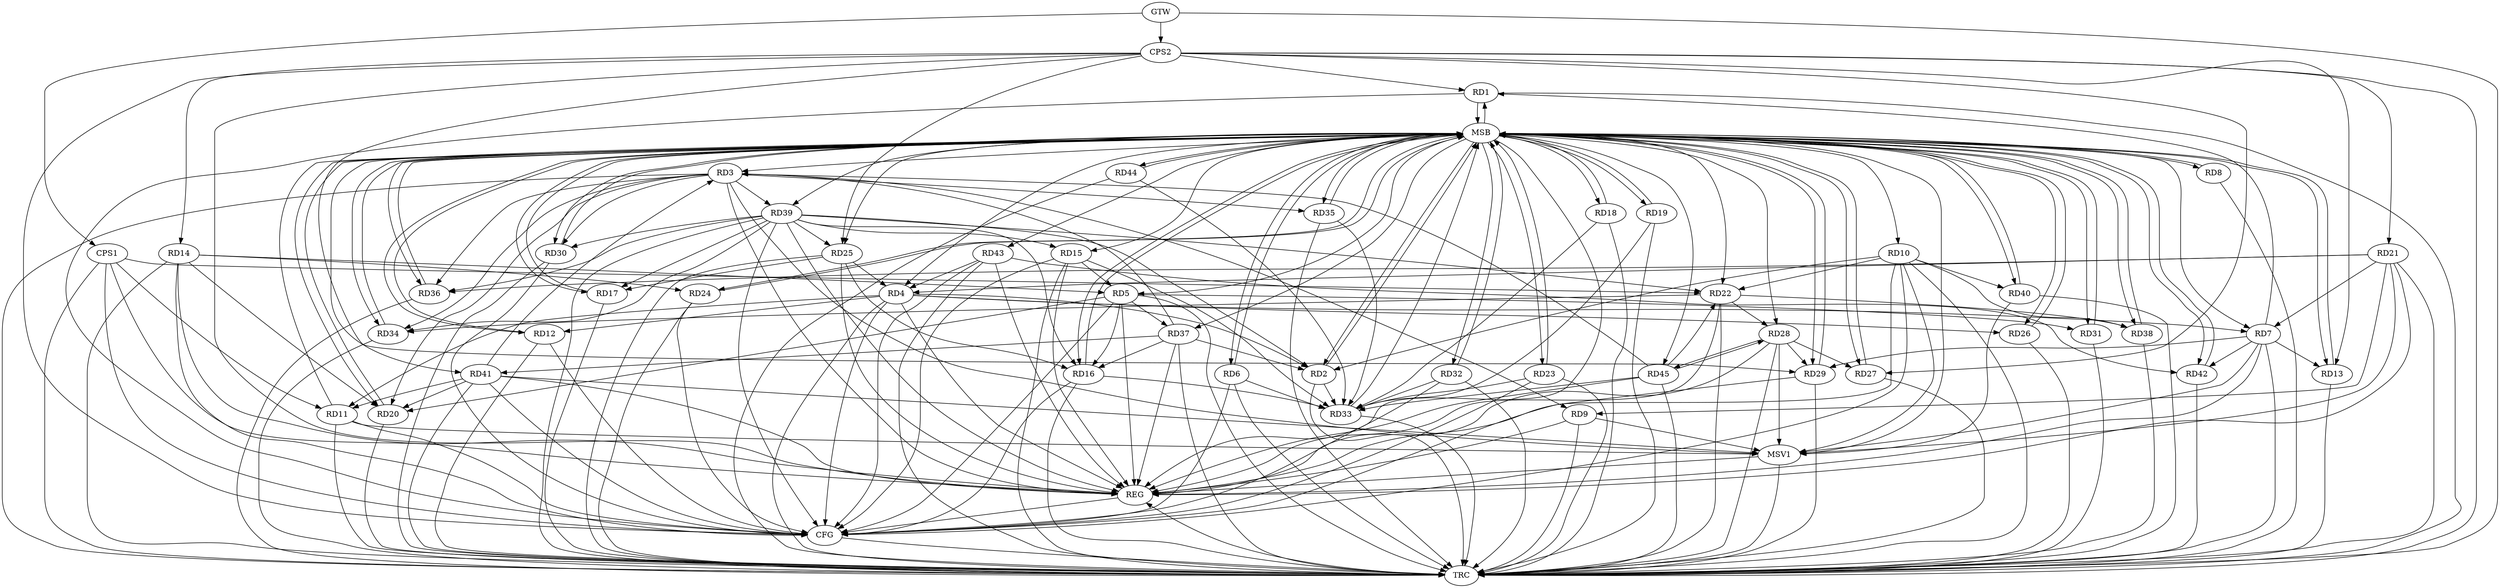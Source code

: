 strict digraph G {
  RD1 [ label="RD1" ];
  RD2 [ label="RD2" ];
  RD3 [ label="RD3" ];
  RD4 [ label="RD4" ];
  RD5 [ label="RD5" ];
  RD6 [ label="RD6" ];
  RD7 [ label="RD7" ];
  RD8 [ label="RD8" ];
  RD9 [ label="RD9" ];
  RD10 [ label="RD10" ];
  RD11 [ label="RD11" ];
  RD12 [ label="RD12" ];
  RD13 [ label="RD13" ];
  RD14 [ label="RD14" ];
  RD15 [ label="RD15" ];
  RD16 [ label="RD16" ];
  RD17 [ label="RD17" ];
  RD18 [ label="RD18" ];
  RD19 [ label="RD19" ];
  RD20 [ label="RD20" ];
  RD21 [ label="RD21" ];
  RD22 [ label="RD22" ];
  RD23 [ label="RD23" ];
  RD24 [ label="RD24" ];
  RD25 [ label="RD25" ];
  RD26 [ label="RD26" ];
  RD27 [ label="RD27" ];
  RD28 [ label="RD28" ];
  RD29 [ label="RD29" ];
  RD30 [ label="RD30" ];
  RD31 [ label="RD31" ];
  RD32 [ label="RD32" ];
  RD33 [ label="RD33" ];
  RD34 [ label="RD34" ];
  RD35 [ label="RD35" ];
  RD36 [ label="RD36" ];
  RD37 [ label="RD37" ];
  RD38 [ label="RD38" ];
  RD39 [ label="RD39" ];
  RD40 [ label="RD40" ];
  RD41 [ label="RD41" ];
  RD42 [ label="RD42" ];
  RD43 [ label="RD43" ];
  RD44 [ label="RD44" ];
  RD45 [ label="RD45" ];
  CPS1 [ label="CPS1" ];
  CPS2 [ label="CPS2" ];
  GTW [ label="GTW" ];
  REG [ label="REG" ];
  MSB [ label="MSB" ];
  CFG [ label="CFG" ];
  TRC [ label="TRC" ];
  MSV1 [ label="MSV1" ];
  RD7 -> RD1;
  RD4 -> RD2;
  RD10 -> RD2;
  RD37 -> RD2;
  RD39 -> RD2;
  RD3 -> RD9;
  RD3 -> RD20;
  RD3 -> RD30;
  RD3 -> RD34;
  RD3 -> RD35;
  RD3 -> RD36;
  RD37 -> RD3;
  RD3 -> RD39;
  RD41 -> RD3;
  RD45 -> RD3;
  RD4 -> RD7;
  RD4 -> RD11;
  RD4 -> RD12;
  RD21 -> RD4;
  RD25 -> RD4;
  RD4 -> RD26;
  RD43 -> RD4;
  RD14 -> RD5;
  RD15 -> RD5;
  RD5 -> RD16;
  RD5 -> RD20;
  RD5 -> RD31;
  RD5 -> RD37;
  RD7 -> RD13;
  RD21 -> RD7;
  RD7 -> RD29;
  RD7 -> RD42;
  RD21 -> RD9;
  RD10 -> RD22;
  RD10 -> RD38;
  RD10 -> RD40;
  RD41 -> RD11;
  RD14 -> RD20;
  RD14 -> RD24;
  RD39 -> RD15;
  RD25 -> RD16;
  RD37 -> RD16;
  RD39 -> RD16;
  RD25 -> RD17;
  RD39 -> RD17;
  RD41 -> RD20;
  RD21 -> RD36;
  RD22 -> RD28;
  RD22 -> RD34;
  RD22 -> RD38;
  RD39 -> RD22;
  RD45 -> RD22;
  RD39 -> RD25;
  RD28 -> RD27;
  RD28 -> RD29;
  RD28 -> RD45;
  RD45 -> RD28;
  RD39 -> RD30;
  RD39 -> RD34;
  RD39 -> RD36;
  RD37 -> RD41;
  RD43 -> RD42;
  CPS1 -> RD22;
  CPS1 -> RD11;
  CPS2 -> RD13;
  CPS2 -> RD29;
  CPS2 -> RD21;
  CPS2 -> RD27;
  CPS2 -> RD1;
  CPS2 -> RD25;
  CPS2 -> RD14;
  GTW -> CPS1;
  GTW -> CPS2;
  RD3 -> REG;
  RD4 -> REG;
  RD5 -> REG;
  RD7 -> REG;
  RD9 -> REG;
  RD10 -> REG;
  RD14 -> REG;
  RD15 -> REG;
  RD21 -> REG;
  RD22 -> REG;
  RD25 -> REG;
  RD28 -> REG;
  RD37 -> REG;
  RD39 -> REG;
  RD41 -> REG;
  RD43 -> REG;
  RD45 -> REG;
  CPS1 -> REG;
  CPS2 -> REG;
  RD1 -> MSB;
  MSB -> RD15;
  MSB -> RD23;
  MSB -> RD25;
  MSB -> RD27;
  MSB -> RD34;
  MSB -> RD43;
  MSB -> REG;
  RD2 -> MSB;
  MSB -> RD10;
  MSB -> RD24;
  MSB -> RD41;
  RD6 -> MSB;
  MSB -> RD18;
  MSB -> RD29;
  RD8 -> MSB;
  MSB -> RD20;
  MSB -> RD35;
  MSB -> RD44;
  RD11 -> MSB;
  MSB -> RD13;
  MSB -> RD37;
  RD12 -> MSB;
  MSB -> RD4;
  MSB -> RD28;
  RD13 -> MSB;
  MSB -> RD36;
  MSB -> RD39;
  RD16 -> MSB;
  MSB -> RD3;
  MSB -> RD17;
  MSB -> RD30;
  MSB -> RD45;
  RD17 -> MSB;
  RD18 -> MSB;
  MSB -> RD8;
  RD19 -> MSB;
  MSB -> RD2;
  MSB -> RD22;
  RD20 -> MSB;
  MSB -> RD7;
  MSB -> RD40;
  RD23 -> MSB;
  MSB -> RD5;
  RD24 -> MSB;
  MSB -> RD38;
  RD26 -> MSB;
  RD27 -> MSB;
  MSB -> RD16;
  RD29 -> MSB;
  RD30 -> MSB;
  RD31 -> MSB;
  MSB -> RD1;
  RD32 -> MSB;
  MSB -> RD6;
  RD33 -> MSB;
  MSB -> RD31;
  RD34 -> MSB;
  RD35 -> MSB;
  MSB -> RD26;
  MSB -> RD42;
  RD36 -> MSB;
  RD38 -> MSB;
  MSB -> RD12;
  RD40 -> MSB;
  MSB -> RD19;
  RD42 -> MSB;
  MSB -> RD32;
  RD44 -> MSB;
  RD39 -> CFG;
  RD30 -> CFG;
  RD32 -> CFG;
  RD10 -> CFG;
  RD23 -> CFG;
  CPS1 -> CFG;
  RD29 -> CFG;
  RD4 -> CFG;
  RD5 -> CFG;
  RD41 -> CFG;
  RD16 -> CFG;
  RD11 -> CFG;
  RD1 -> CFG;
  CPS2 -> CFG;
  RD24 -> CFG;
  RD6 -> CFG;
  RD15 -> CFG;
  RD12 -> CFG;
  RD43 -> CFG;
  RD14 -> CFG;
  REG -> CFG;
  RD1 -> TRC;
  RD2 -> TRC;
  RD3 -> TRC;
  RD4 -> TRC;
  RD5 -> TRC;
  RD6 -> TRC;
  RD7 -> TRC;
  RD8 -> TRC;
  RD9 -> TRC;
  RD10 -> TRC;
  RD11 -> TRC;
  RD12 -> TRC;
  RD13 -> TRC;
  RD14 -> TRC;
  RD15 -> TRC;
  RD16 -> TRC;
  RD17 -> TRC;
  RD18 -> TRC;
  RD19 -> TRC;
  RD20 -> TRC;
  RD21 -> TRC;
  RD22 -> TRC;
  RD23 -> TRC;
  RD24 -> TRC;
  RD25 -> TRC;
  RD26 -> TRC;
  RD27 -> TRC;
  RD28 -> TRC;
  RD29 -> TRC;
  RD30 -> TRC;
  RD31 -> TRC;
  RD32 -> TRC;
  RD33 -> TRC;
  RD34 -> TRC;
  RD35 -> TRC;
  RD36 -> TRC;
  RD37 -> TRC;
  RD38 -> TRC;
  RD39 -> TRC;
  RD40 -> TRC;
  RD41 -> TRC;
  RD42 -> TRC;
  RD43 -> TRC;
  RD44 -> TRC;
  RD45 -> TRC;
  CPS1 -> TRC;
  CPS2 -> TRC;
  GTW -> TRC;
  CFG -> TRC;
  TRC -> REG;
  RD16 -> RD33;
  RD15 -> RD33;
  RD19 -> RD33;
  RD2 -> RD33;
  RD32 -> RD33;
  RD45 -> RD33;
  RD35 -> RD33;
  RD44 -> RD33;
  RD6 -> RD33;
  RD23 -> RD33;
  RD18 -> RD33;
  RD3 -> MSV1;
  RD7 -> MSV1;
  RD10 -> MSV1;
  RD21 -> MSV1;
  RD28 -> MSV1;
  RD41 -> MSV1;
  MSB -> MSV1;
  RD9 -> MSV1;
  RD40 -> MSV1;
  RD11 -> MSV1;
  MSV1 -> REG;
  MSV1 -> TRC;
}
